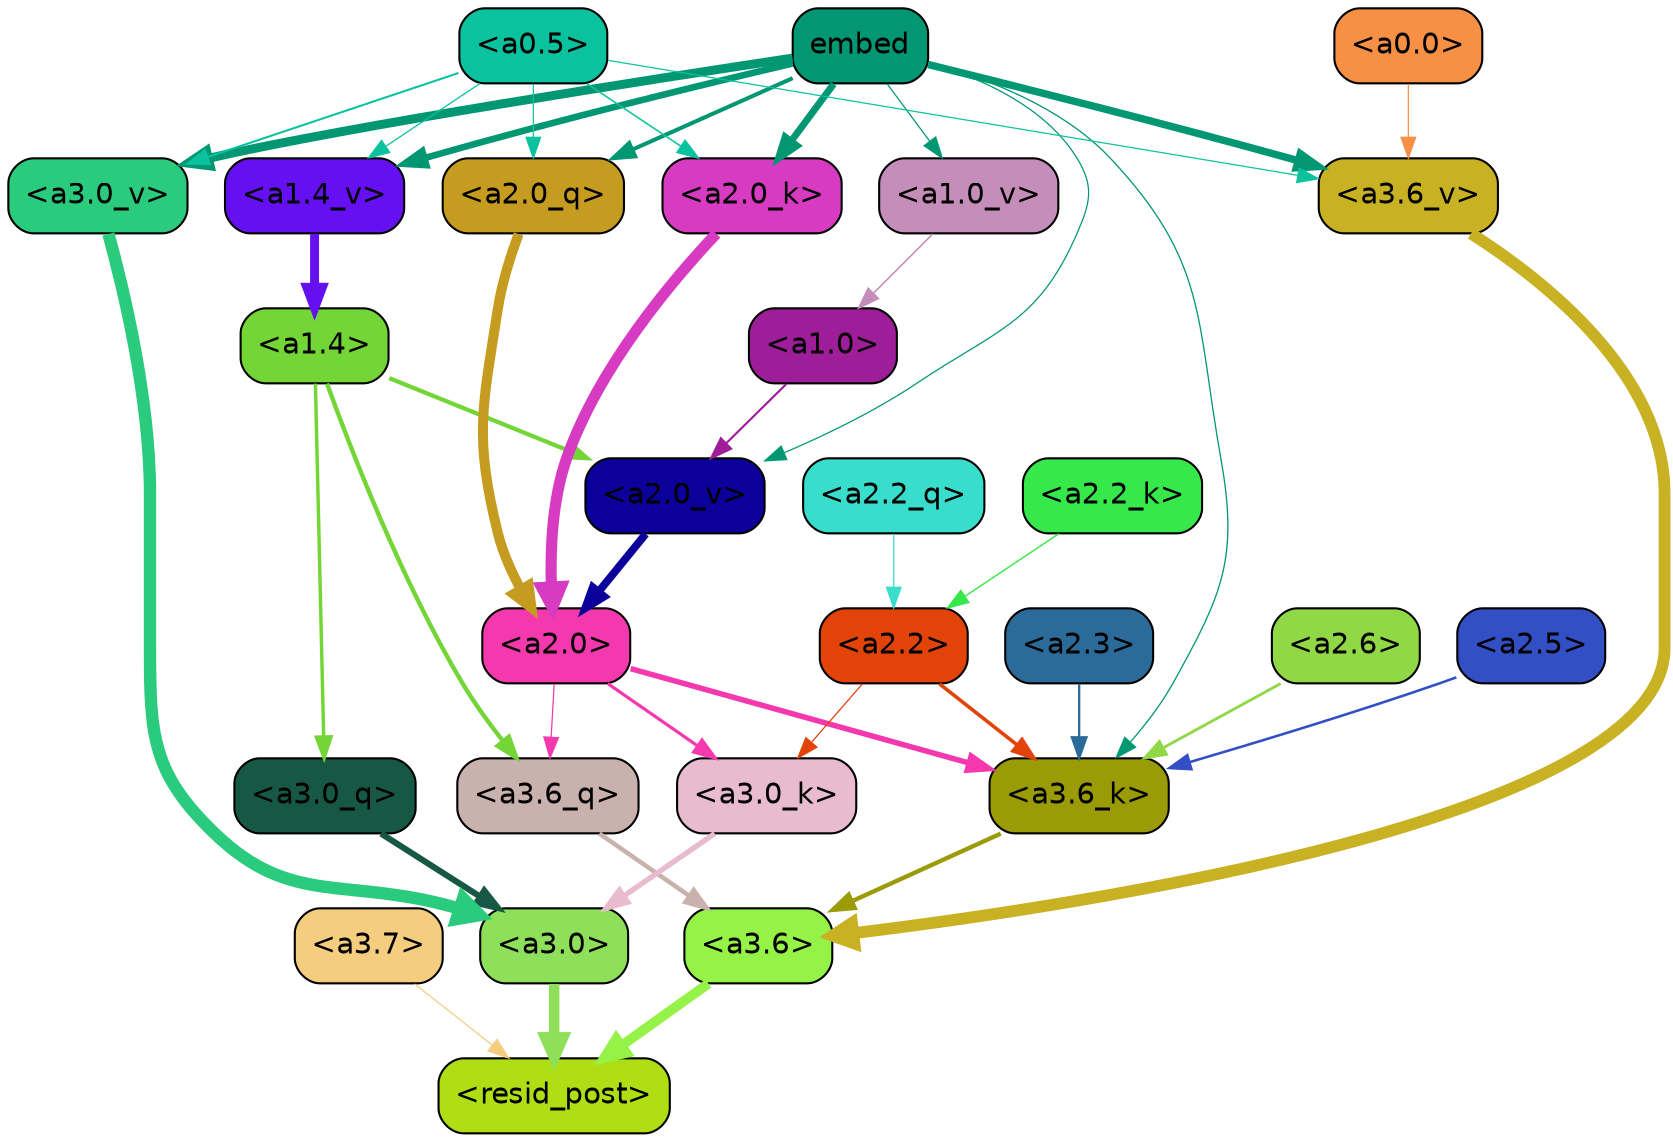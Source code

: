 strict digraph "" {
	graph [bgcolor=transparent,
		layout=dot,
		overlap=false,
		splines=true
	];
	"<a3.7>"	[color=black,
		fillcolor="#f4cd7f",
		fontname=Helvetica,
		shape=box,
		style="filled, rounded"];
	"<resid_post>"	[color=black,
		fillcolor="#aede13",
		fontname=Helvetica,
		shape=box,
		style="filled, rounded"];
	"<a3.7>" -> "<resid_post>"	[color="#f4cd7f",
		penwidth=0.6];
	"<a3.6>"	[color=black,
		fillcolor="#95f246",
		fontname=Helvetica,
		shape=box,
		style="filled, rounded"];
	"<a3.6>" -> "<resid_post>"	[color="#95f246",
		penwidth=4.748674273490906];
	"<a3.0>"	[color=black,
		fillcolor="#8ee05a",
		fontname=Helvetica,
		shape=box,
		style="filled, rounded"];
	"<a3.0>" -> "<resid_post>"	[color="#8ee05a",
		penwidth=5.004031300544739];
	"<a3.6_q>"	[color=black,
		fillcolor="#c9b2ad",
		fontname=Helvetica,
		shape=box,
		style="filled, rounded"];
	"<a3.6_q>" -> "<a3.6>"	[color="#c9b2ad",
		penwidth=2.1656854450702667];
	"<a3.0_q>"	[color=black,
		fillcolor="#175845",
		fontname=Helvetica,
		shape=box,
		style="filled, rounded"];
	"<a3.0_q>" -> "<a3.0>"	[color="#175845",
		penwidth=2.95696559548378];
	"<a3.6_k>"	[color=black,
		fillcolor="#9a9b06",
		fontname=Helvetica,
		shape=box,
		style="filled, rounded"];
	"<a3.6_k>" -> "<a3.6>"	[color="#9a9b06",
		penwidth=2.086437076330185];
	"<a3.0_k>"	[color=black,
		fillcolor="#e9bbcf",
		fontname=Helvetica,
		shape=box,
		style="filled, rounded"];
	"<a3.0_k>" -> "<a3.0>"	[color="#e9bbcf",
		penwidth=2.5988530814647675];
	"<a3.6_v>"	[color=black,
		fillcolor="#c8b123",
		fontname=Helvetica,
		shape=box,
		style="filled, rounded"];
	"<a3.6_v>" -> "<a3.6>"	[color="#c8b123",
		penwidth=5.669987380504608];
	"<a3.0_v>"	[color=black,
		fillcolor="#2bcb7d",
		fontname=Helvetica,
		shape=box,
		style="filled, rounded"];
	"<a3.0_v>" -> "<a3.0>"	[color="#2bcb7d",
		penwidth=5.9515902400016785];
	"<a2.0>"	[color=black,
		fillcolor="#f439ae",
		fontname=Helvetica,
		shape=box,
		style="filled, rounded"];
	"<a2.0>" -> "<a3.6_q>"	[color="#f439ae",
		penwidth=0.6];
	"<a2.0>" -> "<a3.6_k>"	[color="#f439ae",
		penwidth=2.6423546075820923];
	"<a2.0>" -> "<a3.0_k>"	[color="#f439ae",
		penwidth=1.5482127666473389];
	"<a1.4>"	[color=black,
		fillcolor="#74d537",
		fontname=Helvetica,
		shape=box,
		style="filled, rounded"];
	"<a1.4>" -> "<a3.6_q>"	[color="#74d537",
		penwidth=2.1035547256469727];
	"<a1.4>" -> "<a3.0_q>"	[color="#74d537",
		penwidth=1.6541699171066284];
	"<a2.0_v>"	[color=black,
		fillcolor="#0b009a",
		fontname=Helvetica,
		shape=box,
		style="filled, rounded"];
	"<a1.4>" -> "<a2.0_v>"	[color="#74d537",
		penwidth=2.048949420452118];
	"<a2.6>"	[color=black,
		fillcolor="#91d847",
		fontname=Helvetica,
		shape=box,
		style="filled, rounded"];
	"<a2.6>" -> "<a3.6_k>"	[color="#91d847",
		penwidth=1.3718644380569458];
	"<a2.5>"	[color=black,
		fillcolor="#334fc5",
		fontname=Helvetica,
		shape=box,
		style="filled, rounded"];
	"<a2.5>" -> "<a3.6_k>"	[color="#334fc5",
		penwidth=1.231603980064392];
	"<a2.3>"	[color=black,
		fillcolor="#2c6b99",
		fontname=Helvetica,
		shape=box,
		style="filled, rounded"];
	"<a2.3>" -> "<a3.6_k>"	[color="#2c6b99",
		penwidth=1.1117559671401978];
	"<a2.2>"	[color=black,
		fillcolor="#e14309",
		fontname=Helvetica,
		shape=box,
		style="filled, rounded"];
	"<a2.2>" -> "<a3.6_k>"	[color="#e14309",
		penwidth=1.7315057516098022];
	"<a2.2>" -> "<a3.0_k>"	[color="#e14309",
		penwidth=0.6];
	embed	[color=black,
		fillcolor="#009772",
		fontname=Helvetica,
		shape=box,
		style="filled, rounded"];
	embed -> "<a3.6_k>"	[color="#009772",
		penwidth=0.6229734420776367];
	embed -> "<a3.6_v>"	[color="#009772",
		penwidth=3.56406831741333];
	embed -> "<a3.0_v>"	[color="#009772",
		penwidth=4.293717980384827];
	"<a2.0_q>"	[color=black,
		fillcolor="#c59c20",
		fontname=Helvetica,
		shape=box,
		style="filled, rounded"];
	embed -> "<a2.0_q>"	[color="#009772",
		penwidth=1.9479764699935913];
	"<a2.0_k>"	[color=black,
		fillcolor="#d73bc2",
		fontname=Helvetica,
		shape=box,
		style="filled, rounded"];
	embed -> "<a2.0_k>"	[color="#009772",
		penwidth=3.348647713661194];
	embed -> "<a2.0_v>"	[color="#009772",
		penwidth=0.6];
	"<a1.4_v>"	[color=black,
		fillcolor="#6510f0",
		fontname=Helvetica,
		shape=box,
		style="filled, rounded"];
	embed -> "<a1.4_v>"	[color="#009772",
		penwidth=3.1658360958099365];
	"<a1.0_v>"	[color=black,
		fillcolor="#c58eba",
		fontname=Helvetica,
		shape=box,
		style="filled, rounded"];
	embed -> "<a1.0_v>"	[color="#009772",
		penwidth=0.6];
	"<a0.5>"	[color=black,
		fillcolor="#0ac39e",
		fontname=Helvetica,
		shape=box,
		style="filled, rounded"];
	"<a0.5>" -> "<a3.6_v>"	[color="#0ac39e",
		penwidth=0.6];
	"<a0.5>" -> "<a3.0_v>"	[color="#0ac39e",
		penwidth=0.9916514158248901];
	"<a0.5>" -> "<a2.0_q>"	[color="#0ac39e",
		penwidth=0.6];
	"<a0.5>" -> "<a2.0_k>"	[color="#0ac39e",
		penwidth=0.7479127645492554];
	"<a0.5>" -> "<a1.4_v>"	[color="#0ac39e",
		penwidth=0.6];
	"<a0.0>"	[color=black,
		fillcolor="#f69045",
		fontname=Helvetica,
		shape=box,
		style="filled, rounded"];
	"<a0.0>" -> "<a3.6_v>"	[color="#f69045",
		penwidth=0.6];
	"<a2.2_q>"	[color=black,
		fillcolor="#38ddcb",
		fontname=Helvetica,
		shape=box,
		style="filled, rounded"];
	"<a2.2_q>" -> "<a2.2>"	[color="#38ddcb",
		penwidth=0.6068362593650818];
	"<a2.0_q>" -> "<a2.0>"	[color="#c59c20",
		penwidth=4.801594913005829];
	"<a2.2_k>"	[color=black,
		fillcolor="#37e84a",
		fontname=Helvetica,
		shape=box,
		style="filled, rounded"];
	"<a2.2_k>" -> "<a2.2>"	[color="#37e84a",
		penwidth=0.6648573875427246];
	"<a2.0_k>" -> "<a2.0>"	[color="#d73bc2",
		penwidth=5.364346981048584];
	"<a2.0_v>" -> "<a2.0>"	[color="#0b009a",
		penwidth=3.76983106136322];
	"<a1.0>"	[color=black,
		fillcolor="#9e1d98",
		fontname=Helvetica,
		shape=box,
		style="filled, rounded"];
	"<a1.0>" -> "<a2.0_v>"	[color="#9e1d98",
		penwidth=1.0333166718482971];
	"<a1.4_v>" -> "<a1.4>"	[color="#6510f0",
		penwidth=4.295930981636047];
	"<a1.0_v>" -> "<a1.0>"	[color="#c58eba",
		penwidth=0.7506231069564819];
}
